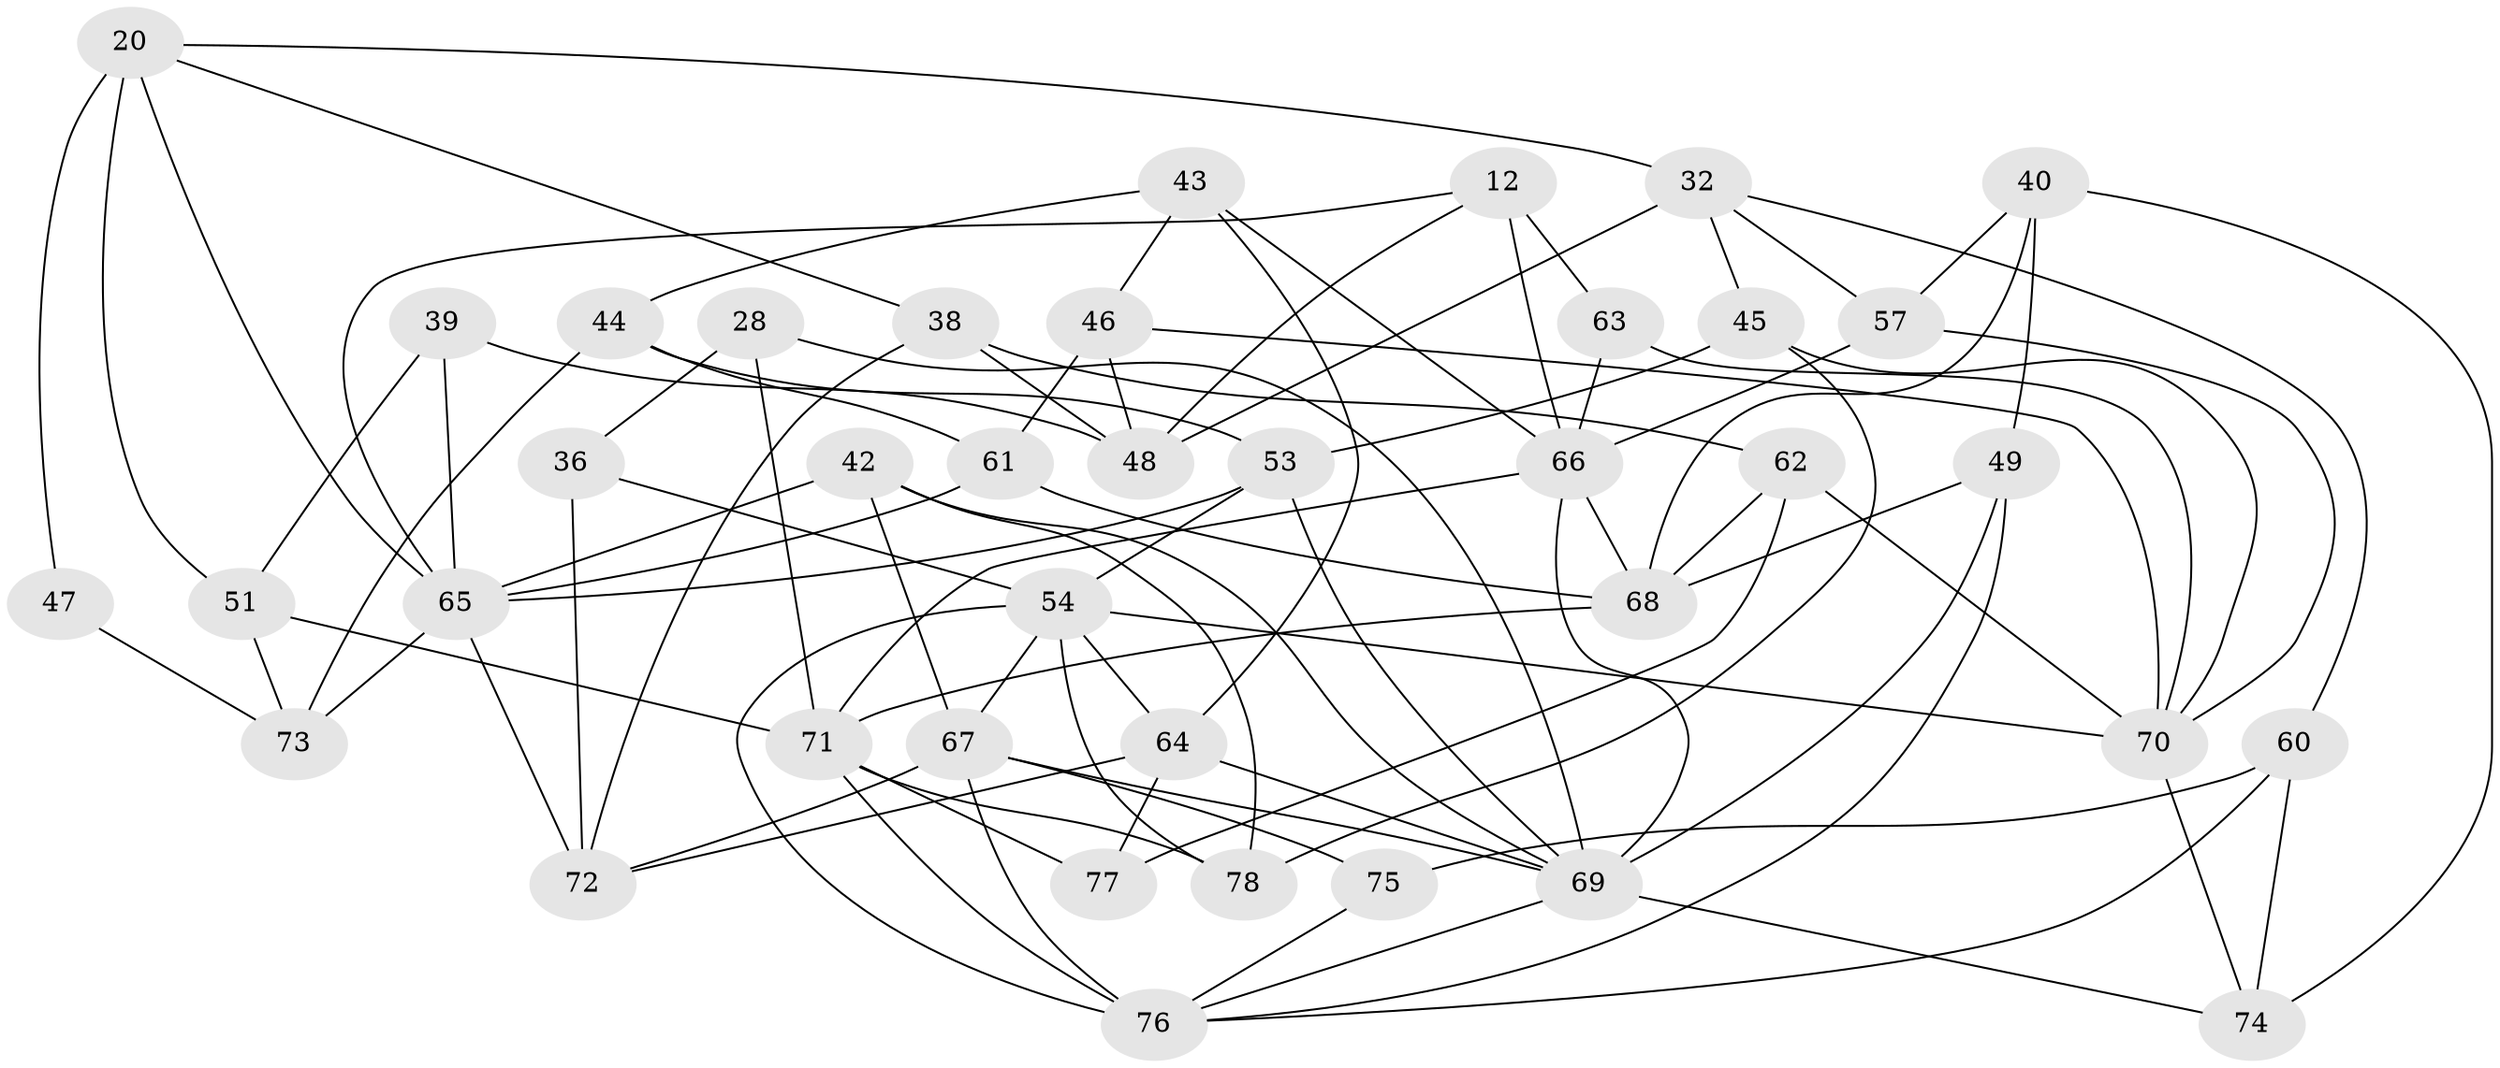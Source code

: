 // original degree distribution, {4: 1.0}
// Generated by graph-tools (version 1.1) at 2025/58/03/09/25 04:58:06]
// undirected, 39 vertices, 91 edges
graph export_dot {
graph [start="1"]
  node [color=gray90,style=filled];
  12 [super="+11"];
  20 [super="+16"];
  28;
  32 [super="+19"];
  36 [super="+31"];
  38;
  39;
  40;
  42;
  43;
  44 [super="+27"];
  45;
  46;
  47;
  48 [super="+6"];
  49 [super="+26"];
  51 [super="+13"];
  53 [super="+50+21"];
  54 [super="+8+9"];
  57;
  60;
  61 [super="+35"];
  62;
  63;
  64 [super="+25"];
  65 [super="+23"];
  66 [super="+33+58"];
  67 [super="+10+37"];
  68 [super="+52+41"];
  69 [super="+3+30+34"];
  70 [super="+56"];
  71 [super="+18"];
  72 [super="+24+5"];
  73 [super="+59"];
  74;
  75;
  76 [super="+29+55"];
  77;
  78;
  12 -- 63 [weight=2];
  12 -- 66 [weight=2];
  12 -- 48;
  12 -- 65;
  20 -- 47 [weight=2];
  20 -- 65;
  20 -- 51;
  20 -- 32;
  20 -- 38;
  28 -- 36 [weight=2];
  28 -- 71;
  28 -- 69;
  32 -- 45;
  32 -- 48 [weight=2];
  32 -- 57;
  32 -- 60;
  36 -- 54;
  36 -- 72 [weight=3];
  38 -- 62;
  38 -- 48;
  38 -- 72;
  39 -- 48;
  39 -- 51 [weight=2];
  39 -- 65;
  40 -- 49;
  40 -- 57;
  40 -- 74;
  40 -- 68;
  42 -- 78;
  42 -- 69;
  42 -- 65;
  42 -- 67;
  43 -- 46;
  43 -- 44;
  43 -- 64;
  43 -- 66;
  44 -- 61 [weight=2];
  44 -- 73 [weight=2];
  44 -- 53;
  45 -- 78;
  45 -- 53;
  45 -- 70;
  46 -- 70;
  46 -- 61;
  46 -- 48;
  47 -- 73 [weight=2];
  49 -- 69 [weight=2];
  49 -- 68 [weight=2];
  49 -- 76;
  51 -- 73;
  51 -- 71 [weight=2];
  53 -- 69 [weight=2];
  53 -- 54 [weight=3];
  53 -- 65;
  54 -- 78;
  54 -- 64;
  54 -- 70 [weight=2];
  54 -- 67;
  54 -- 76;
  57 -- 70;
  57 -- 66;
  60 -- 75;
  60 -- 74;
  60 -- 76;
  61 -- 68 [weight=2];
  61 -- 65;
  62 -- 77;
  62 -- 70;
  62 -- 68;
  63 -- 70;
  63 -- 66;
  64 -- 77 [weight=2];
  64 -- 69;
  64 -- 72;
  65 -- 72;
  65 -- 73;
  66 -- 71;
  66 -- 69 [weight=2];
  66 -- 68 [weight=2];
  67 -- 75 [weight=2];
  67 -- 69;
  67 -- 72 [weight=2];
  67 -- 76;
  68 -- 71 [weight=2];
  69 -- 74;
  69 -- 76;
  70 -- 74;
  71 -- 77;
  71 -- 78;
  71 -- 76 [weight=2];
  75 -- 76;
}
